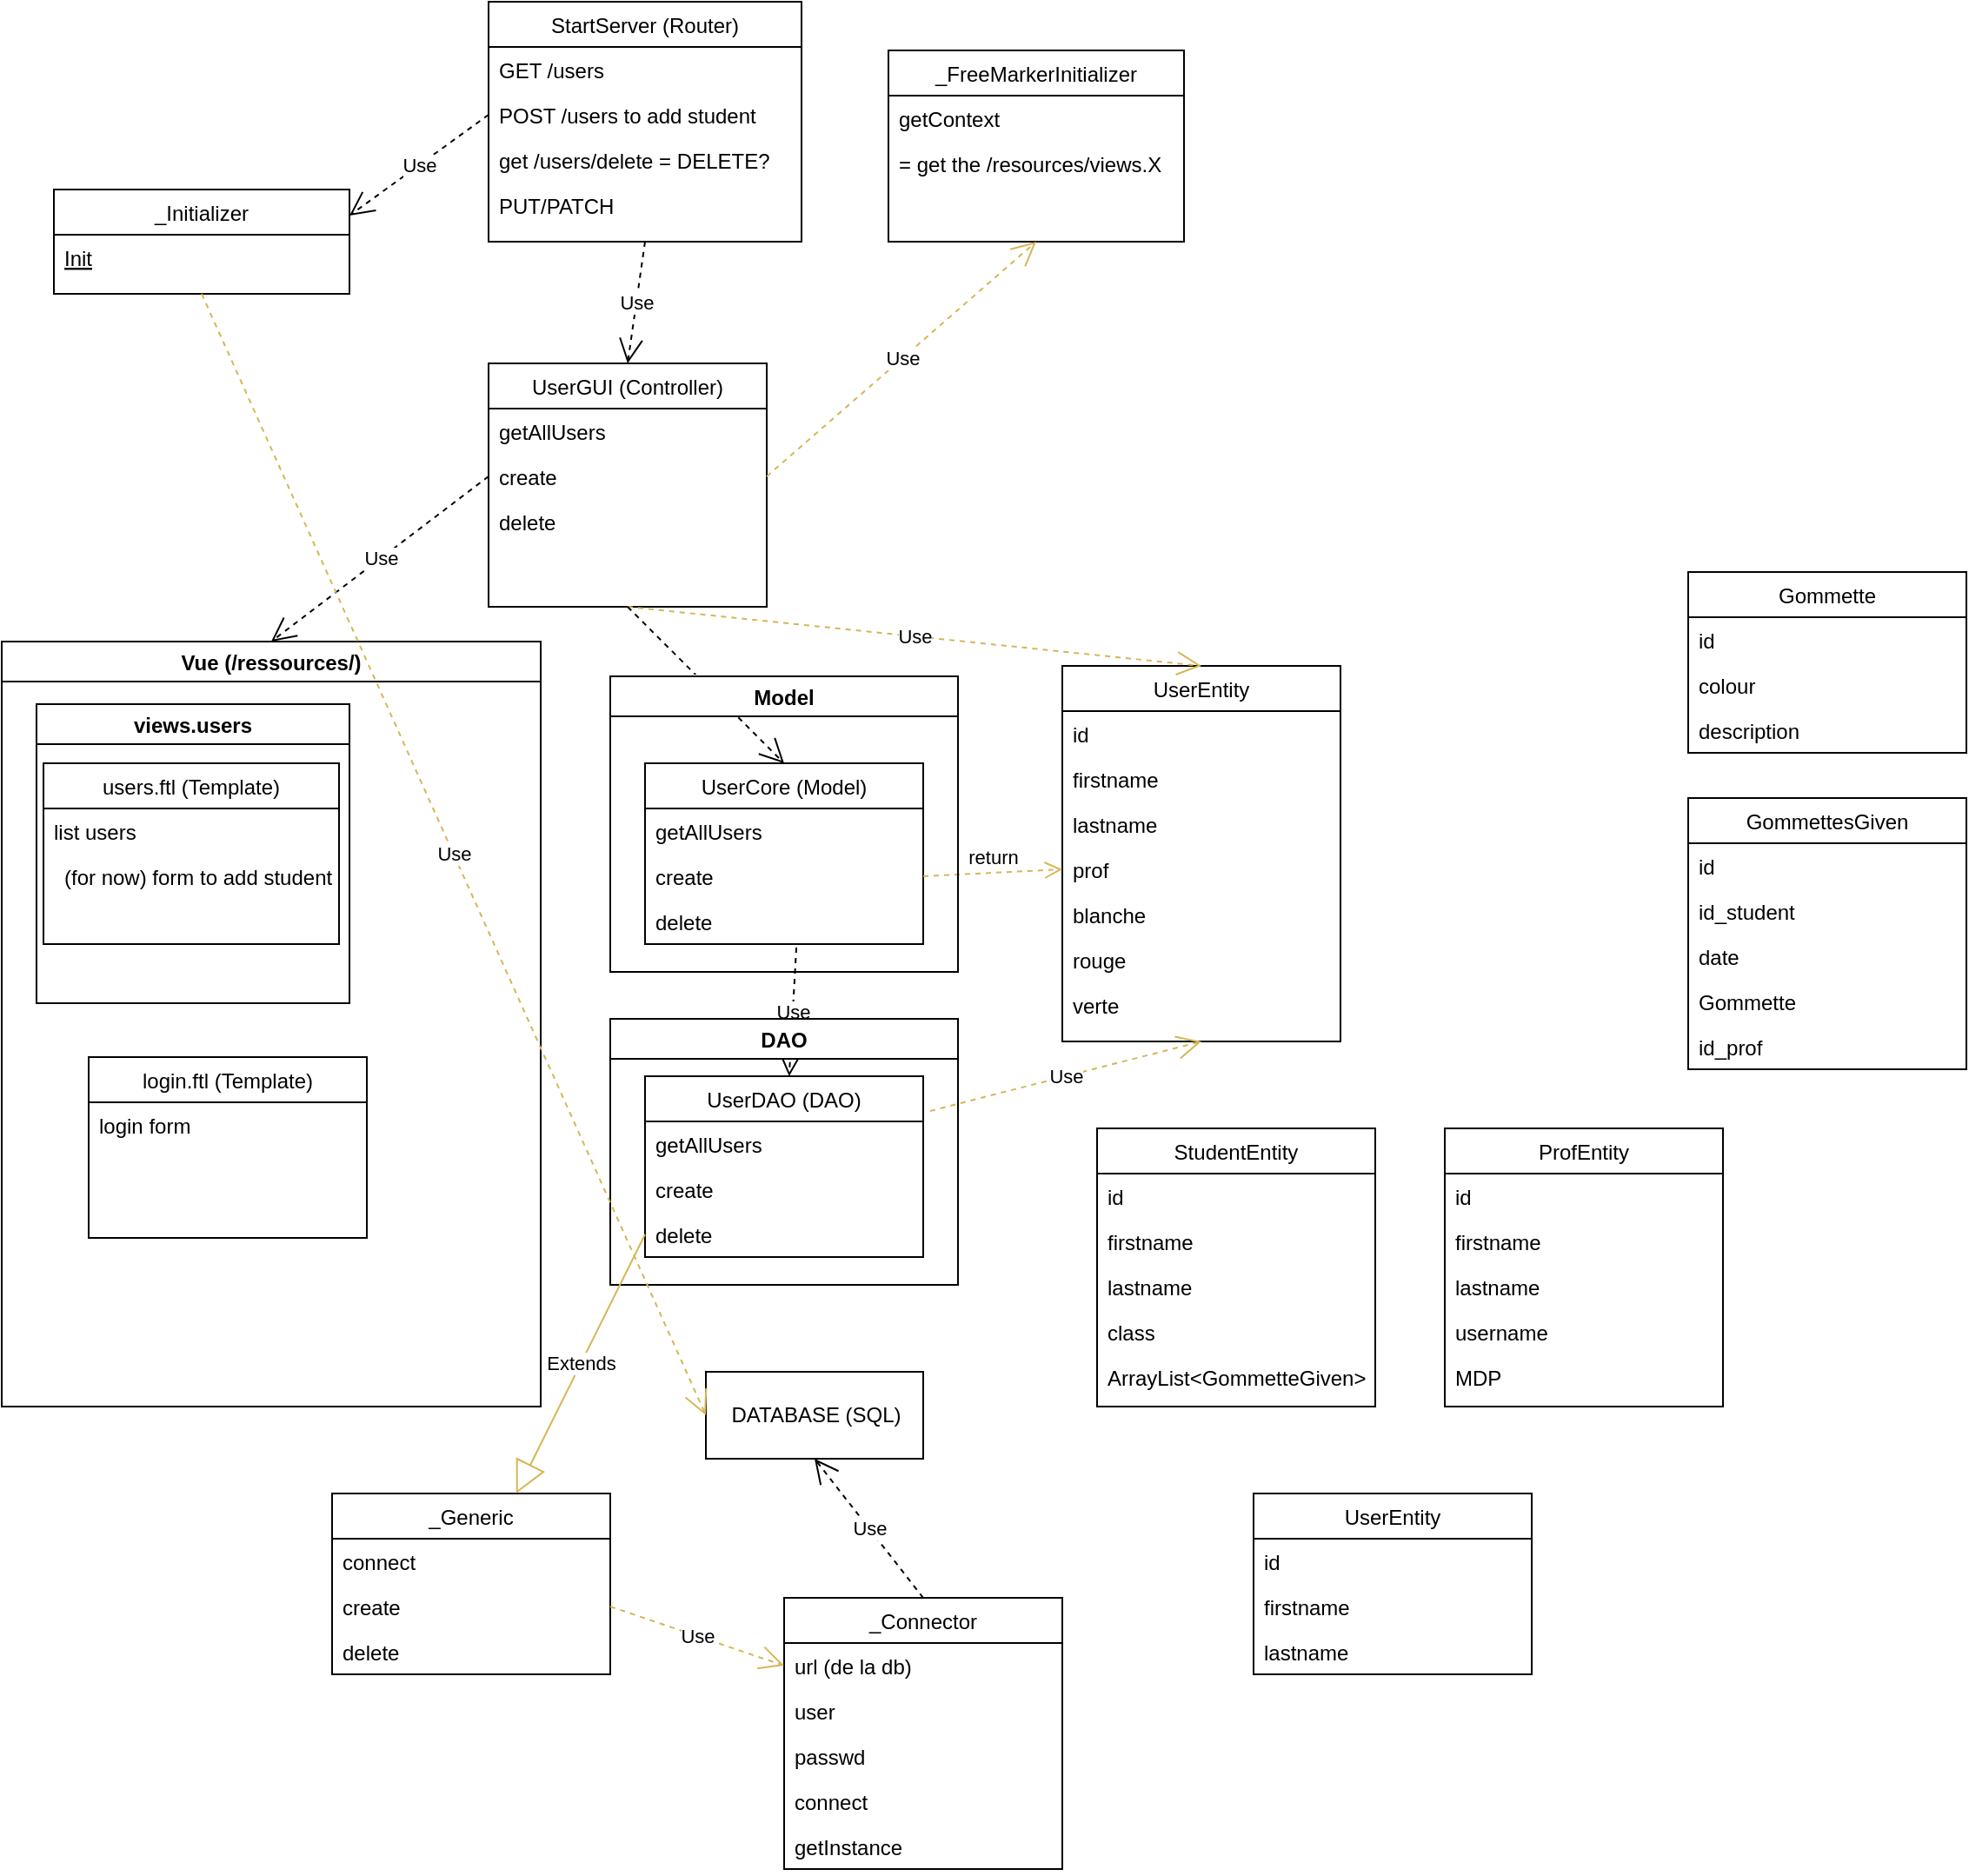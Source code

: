 <mxfile version="17.4.0" type="github">
  <diagram id="C5RBs43oDa-KdzZeNtuy" name="Page-1">
    <mxGraphModel dx="1896" dy="1059" grid="1" gridSize="10" guides="1" tooltips="1" connect="1" arrows="1" fold="1" page="1" pageScale="1" pageWidth="827" pageHeight="1169" math="0" shadow="0">
      <root>
        <mxCell id="WIyWlLk6GJQsqaUBKTNV-0" />
        <mxCell id="WIyWlLk6GJQsqaUBKTNV-1" parent="WIyWlLk6GJQsqaUBKTNV-0" />
        <mxCell id="zkfFHV4jXpPFQw0GAbJ--0" value="StartServer (Router)" style="swimlane;fontStyle=0;align=center;verticalAlign=top;childLayout=stackLayout;horizontal=1;startSize=26;horizontalStack=0;resizeParent=1;resizeLast=0;collapsible=1;marginBottom=0;rounded=0;shadow=0;strokeWidth=1;" parent="WIyWlLk6GJQsqaUBKTNV-1" vertex="1">
          <mxGeometry x="300" y="12" width="180" height="138" as="geometry">
            <mxRectangle x="230" y="140" width="160" height="26" as="alternateBounds" />
          </mxGeometry>
        </mxCell>
        <mxCell id="zkfFHV4jXpPFQw0GAbJ--1" value="GET /users" style="text;align=left;verticalAlign=top;spacingLeft=4;spacingRight=4;overflow=hidden;rotatable=0;points=[[0,0.5],[1,0.5]];portConstraint=eastwest;" parent="zkfFHV4jXpPFQw0GAbJ--0" vertex="1">
          <mxGeometry y="26" width="180" height="26" as="geometry" />
        </mxCell>
        <mxCell id="zkfFHV4jXpPFQw0GAbJ--2" value="POST /users to add student" style="text;align=left;verticalAlign=top;spacingLeft=4;spacingRight=4;overflow=hidden;rotatable=0;points=[[0,0.5],[1,0.5]];portConstraint=eastwest;rounded=0;shadow=0;html=0;" parent="zkfFHV4jXpPFQw0GAbJ--0" vertex="1">
          <mxGeometry y="52" width="180" height="26" as="geometry" />
        </mxCell>
        <mxCell id="zkfFHV4jXpPFQw0GAbJ--3" value="get /users/delete = DELETE?" style="text;align=left;verticalAlign=top;spacingLeft=4;spacingRight=4;overflow=hidden;rotatable=0;points=[[0,0.5],[1,0.5]];portConstraint=eastwest;rounded=0;shadow=0;html=0;" parent="zkfFHV4jXpPFQw0GAbJ--0" vertex="1">
          <mxGeometry y="78" width="180" height="26" as="geometry" />
        </mxCell>
        <mxCell id="E8P5AlJkJCPUfDFTDEfM-82" value="PUT/PATCH" style="text;align=left;verticalAlign=top;spacingLeft=4;spacingRight=4;overflow=hidden;rotatable=0;points=[[0,0.5],[1,0.5]];portConstraint=eastwest;rounded=0;shadow=0;html=0;" vertex="1" parent="zkfFHV4jXpPFQw0GAbJ--0">
          <mxGeometry y="104" width="180" height="26" as="geometry" />
        </mxCell>
        <mxCell id="zkfFHV4jXpPFQw0GAbJ--17" value="UserGUI (Controller)" style="swimlane;fontStyle=0;align=center;verticalAlign=top;childLayout=stackLayout;horizontal=1;startSize=26;horizontalStack=0;resizeParent=1;resizeLast=0;collapsible=1;marginBottom=0;rounded=0;shadow=0;strokeWidth=1;" parent="WIyWlLk6GJQsqaUBKTNV-1" vertex="1">
          <mxGeometry x="300" y="220" width="160" height="140" as="geometry">
            <mxRectangle x="550" y="140" width="160" height="26" as="alternateBounds" />
          </mxGeometry>
        </mxCell>
        <mxCell id="zkfFHV4jXpPFQw0GAbJ--18" value="getAllUsers" style="text;align=left;verticalAlign=top;spacingLeft=4;spacingRight=4;overflow=hidden;rotatable=0;points=[[0,0.5],[1,0.5]];portConstraint=eastwest;" parent="zkfFHV4jXpPFQw0GAbJ--17" vertex="1">
          <mxGeometry y="26" width="160" height="26" as="geometry" />
        </mxCell>
        <mxCell id="zkfFHV4jXpPFQw0GAbJ--19" value="create" style="text;align=left;verticalAlign=top;spacingLeft=4;spacingRight=4;overflow=hidden;rotatable=0;points=[[0,0.5],[1,0.5]];portConstraint=eastwest;rounded=0;shadow=0;html=0;" parent="zkfFHV4jXpPFQw0GAbJ--17" vertex="1">
          <mxGeometry y="52" width="160" height="26" as="geometry" />
        </mxCell>
        <mxCell id="zkfFHV4jXpPFQw0GAbJ--20" value="delete" style="text;align=left;verticalAlign=top;spacingLeft=4;spacingRight=4;overflow=hidden;rotatable=0;points=[[0,0.5],[1,0.5]];portConstraint=eastwest;rounded=0;shadow=0;html=0;" parent="zkfFHV4jXpPFQw0GAbJ--17" vertex="1">
          <mxGeometry y="78" width="160" height="26" as="geometry" />
        </mxCell>
        <mxCell id="E8P5AlJkJCPUfDFTDEfM-1" value="_FreeMarkerInitializer" style="swimlane;fontStyle=0;align=center;verticalAlign=top;childLayout=stackLayout;horizontal=1;startSize=26;horizontalStack=0;resizeParent=1;resizeLast=0;collapsible=1;marginBottom=0;rounded=0;shadow=0;strokeWidth=1;" vertex="1" parent="WIyWlLk6GJQsqaUBKTNV-1">
          <mxGeometry x="530" y="40" width="170" height="110" as="geometry">
            <mxRectangle x="550" y="140" width="160" height="26" as="alternateBounds" />
          </mxGeometry>
        </mxCell>
        <mxCell id="E8P5AlJkJCPUfDFTDEfM-2" value="getContext" style="text;align=left;verticalAlign=top;spacingLeft=4;spacingRight=4;overflow=hidden;rotatable=0;points=[[0,0.5],[1,0.5]];portConstraint=eastwest;" vertex="1" parent="E8P5AlJkJCPUfDFTDEfM-1">
          <mxGeometry y="26" width="170" height="26" as="geometry" />
        </mxCell>
        <mxCell id="E8P5AlJkJCPUfDFTDEfM-49" value="= get the /resources/views.X" style="text;align=left;verticalAlign=top;spacingLeft=4;spacingRight=4;overflow=hidden;rotatable=0;points=[[0,0.5],[1,0.5]];portConstraint=eastwest;" vertex="1" parent="E8P5AlJkJCPUfDFTDEfM-1">
          <mxGeometry y="52" width="170" height="26" as="geometry" />
        </mxCell>
        <mxCell id="E8P5AlJkJCPUfDFTDEfM-6" value="UserEntity" style="swimlane;fontStyle=0;align=center;verticalAlign=top;childLayout=stackLayout;horizontal=1;startSize=26;horizontalStack=0;resizeParent=1;resizeLast=0;collapsible=1;marginBottom=0;rounded=0;shadow=0;strokeWidth=1;" vertex="1" parent="WIyWlLk6GJQsqaUBKTNV-1">
          <mxGeometry x="630" y="394" width="160" height="216" as="geometry">
            <mxRectangle x="550" y="140" width="160" height="26" as="alternateBounds" />
          </mxGeometry>
        </mxCell>
        <mxCell id="E8P5AlJkJCPUfDFTDEfM-8" value="id" style="text;align=left;verticalAlign=top;spacingLeft=4;spacingRight=4;overflow=hidden;rotatable=0;points=[[0,0.5],[1,0.5]];portConstraint=eastwest;" vertex="1" parent="E8P5AlJkJCPUfDFTDEfM-6">
          <mxGeometry y="26" width="160" height="26" as="geometry" />
        </mxCell>
        <mxCell id="E8P5AlJkJCPUfDFTDEfM-9" value="firstname" style="text;align=left;verticalAlign=top;spacingLeft=4;spacingRight=4;overflow=hidden;rotatable=0;points=[[0,0.5],[1,0.5]];portConstraint=eastwest;rounded=0;shadow=0;html=0;" vertex="1" parent="E8P5AlJkJCPUfDFTDEfM-6">
          <mxGeometry y="52" width="160" height="26" as="geometry" />
        </mxCell>
        <mxCell id="E8P5AlJkJCPUfDFTDEfM-10" value="lastname" style="text;align=left;verticalAlign=top;spacingLeft=4;spacingRight=4;overflow=hidden;rotatable=0;points=[[0,0.5],[1,0.5]];portConstraint=eastwest;rounded=0;shadow=0;html=0;" vertex="1" parent="E8P5AlJkJCPUfDFTDEfM-6">
          <mxGeometry y="78" width="160" height="26" as="geometry" />
        </mxCell>
        <mxCell id="E8P5AlJkJCPUfDFTDEfM-11" value="prof" style="text;align=left;verticalAlign=top;spacingLeft=4;spacingRight=4;overflow=hidden;rotatable=0;points=[[0,0.5],[1,0.5]];portConstraint=eastwest;rounded=0;shadow=0;html=0;" vertex="1" parent="E8P5AlJkJCPUfDFTDEfM-6">
          <mxGeometry y="104" width="160" height="26" as="geometry" />
        </mxCell>
        <mxCell id="E8P5AlJkJCPUfDFTDEfM-12" value="blanche" style="text;align=left;verticalAlign=top;spacingLeft=4;spacingRight=4;overflow=hidden;rotatable=0;points=[[0,0.5],[1,0.5]];portConstraint=eastwest;rounded=0;shadow=0;html=0;" vertex="1" parent="E8P5AlJkJCPUfDFTDEfM-6">
          <mxGeometry y="130" width="160" height="26" as="geometry" />
        </mxCell>
        <mxCell id="E8P5AlJkJCPUfDFTDEfM-13" value="rouge" style="text;align=left;verticalAlign=top;spacingLeft=4;spacingRight=4;overflow=hidden;rotatable=0;points=[[0,0.5],[1,0.5]];portConstraint=eastwest;rounded=0;shadow=0;html=0;" vertex="1" parent="E8P5AlJkJCPUfDFTDEfM-6">
          <mxGeometry y="156" width="160" height="26" as="geometry" />
        </mxCell>
        <mxCell id="E8P5AlJkJCPUfDFTDEfM-14" value="verte" style="text;align=left;verticalAlign=top;spacingLeft=4;spacingRight=4;overflow=hidden;rotatable=0;points=[[0,0.5],[1,0.5]];portConstraint=eastwest;rounded=0;shadow=0;html=0;" vertex="1" parent="E8P5AlJkJCPUfDFTDEfM-6">
          <mxGeometry y="182" width="160" height="26" as="geometry" />
        </mxCell>
        <mxCell id="E8P5AlJkJCPUfDFTDEfM-15" value="Use" style="endArrow=open;endSize=12;dashed=1;html=1;rounded=0;exitX=0.5;exitY=1;exitDx=0;exitDy=0;entryX=0.5;entryY=0;entryDx=0;entryDy=0;fillColor=#fff2cc;strokeColor=#d6b656;" edge="1" parent="WIyWlLk6GJQsqaUBKTNV-1" source="zkfFHV4jXpPFQw0GAbJ--17" target="E8P5AlJkJCPUfDFTDEfM-6">
          <mxGeometry width="160" relative="1" as="geometry">
            <mxPoint x="320" y="630" as="sourcePoint" />
            <mxPoint x="480" y="630" as="targetPoint" />
          </mxGeometry>
        </mxCell>
        <mxCell id="E8P5AlJkJCPUfDFTDEfM-16" value="UserCore (Model)" style="swimlane;fontStyle=0;align=center;verticalAlign=top;childLayout=stackLayout;horizontal=1;startSize=26;horizontalStack=0;resizeParent=1;resizeLast=0;collapsible=1;marginBottom=0;rounded=0;shadow=0;strokeWidth=1;" vertex="1" parent="WIyWlLk6GJQsqaUBKTNV-1">
          <mxGeometry x="390" y="450" width="160" height="104" as="geometry">
            <mxRectangle x="550" y="140" width="160" height="26" as="alternateBounds" />
          </mxGeometry>
        </mxCell>
        <mxCell id="E8P5AlJkJCPUfDFTDEfM-17" value="getAllUsers" style="text;align=left;verticalAlign=top;spacingLeft=4;spacingRight=4;overflow=hidden;rotatable=0;points=[[0,0.5],[1,0.5]];portConstraint=eastwest;" vertex="1" parent="E8P5AlJkJCPUfDFTDEfM-16">
          <mxGeometry y="26" width="160" height="26" as="geometry" />
        </mxCell>
        <mxCell id="E8P5AlJkJCPUfDFTDEfM-23" value="create" style="text;align=left;verticalAlign=top;spacingLeft=4;spacingRight=4;overflow=hidden;rotatable=0;points=[[0,0.5],[1,0.5]];portConstraint=eastwest;rounded=0;shadow=0;html=0;" vertex="1" parent="E8P5AlJkJCPUfDFTDEfM-16">
          <mxGeometry y="52" width="160" height="26" as="geometry" />
        </mxCell>
        <mxCell id="E8P5AlJkJCPUfDFTDEfM-24" value="delete" style="text;align=left;verticalAlign=top;spacingLeft=4;spacingRight=4;overflow=hidden;rotatable=0;points=[[0,0.5],[1,0.5]];portConstraint=eastwest;rounded=0;shadow=0;html=0;" vertex="1" parent="E8P5AlJkJCPUfDFTDEfM-16">
          <mxGeometry y="78" width="160" height="26" as="geometry" />
        </mxCell>
        <mxCell id="E8P5AlJkJCPUfDFTDEfM-25" value="Use" style="endArrow=open;endSize=12;dashed=1;html=1;rounded=0;exitX=0.5;exitY=1;exitDx=0;exitDy=0;entryX=0.5;entryY=0;entryDx=0;entryDy=0;" edge="1" parent="WIyWlLk6GJQsqaUBKTNV-1" source="zkfFHV4jXpPFQw0GAbJ--17" target="E8P5AlJkJCPUfDFTDEfM-16">
          <mxGeometry width="160" relative="1" as="geometry">
            <mxPoint x="330" y="410" as="sourcePoint" />
            <mxPoint x="490" y="410" as="targetPoint" />
          </mxGeometry>
        </mxCell>
        <mxCell id="E8P5AlJkJCPUfDFTDEfM-26" value="UserDAO (DAO)" style="swimlane;fontStyle=0;align=center;verticalAlign=top;childLayout=stackLayout;horizontal=1;startSize=26;horizontalStack=0;resizeParent=1;resizeLast=0;collapsible=1;marginBottom=0;rounded=0;shadow=0;strokeWidth=1;" vertex="1" parent="WIyWlLk6GJQsqaUBKTNV-1">
          <mxGeometry x="390" y="630" width="160" height="104" as="geometry">
            <mxRectangle x="550" y="140" width="160" height="26" as="alternateBounds" />
          </mxGeometry>
        </mxCell>
        <mxCell id="E8P5AlJkJCPUfDFTDEfM-27" value="getAllUsers" style="text;align=left;verticalAlign=top;spacingLeft=4;spacingRight=4;overflow=hidden;rotatable=0;points=[[0,0.5],[1,0.5]];portConstraint=eastwest;" vertex="1" parent="E8P5AlJkJCPUfDFTDEfM-26">
          <mxGeometry y="26" width="160" height="26" as="geometry" />
        </mxCell>
        <mxCell id="E8P5AlJkJCPUfDFTDEfM-28" value="create" style="text;align=left;verticalAlign=top;spacingLeft=4;spacingRight=4;overflow=hidden;rotatable=0;points=[[0,0.5],[1,0.5]];portConstraint=eastwest;rounded=0;shadow=0;html=0;" vertex="1" parent="E8P5AlJkJCPUfDFTDEfM-26">
          <mxGeometry y="52" width="160" height="26" as="geometry" />
        </mxCell>
        <mxCell id="E8P5AlJkJCPUfDFTDEfM-29" value="delete" style="text;align=left;verticalAlign=top;spacingLeft=4;spacingRight=4;overflow=hidden;rotatable=0;points=[[0,0.5],[1,0.5]];portConstraint=eastwest;rounded=0;shadow=0;html=0;" vertex="1" parent="E8P5AlJkJCPUfDFTDEfM-26">
          <mxGeometry y="78" width="160" height="26" as="geometry" />
        </mxCell>
        <mxCell id="E8P5AlJkJCPUfDFTDEfM-30" value="Use" style="endArrow=open;endSize=12;dashed=1;html=1;rounded=0;exitX=0.544;exitY=1.077;exitDx=0;exitDy=0;exitPerimeter=0;" edge="1" parent="WIyWlLk6GJQsqaUBKTNV-1" source="E8P5AlJkJCPUfDFTDEfM-24" target="E8P5AlJkJCPUfDFTDEfM-26">
          <mxGeometry width="160" relative="1" as="geometry">
            <mxPoint x="330" y="410" as="sourcePoint" />
            <mxPoint x="490" y="410" as="targetPoint" />
          </mxGeometry>
        </mxCell>
        <mxCell id="E8P5AlJkJCPUfDFTDEfM-31" value="DATABASE (SQL)" style="html=1;" vertex="1" parent="WIyWlLk6GJQsqaUBKTNV-1">
          <mxGeometry x="425" y="800" width="125" height="50" as="geometry" />
        </mxCell>
        <mxCell id="E8P5AlJkJCPUfDFTDEfM-33" value="Use" style="endArrow=open;endSize=12;dashed=1;html=1;rounded=0;entryX=0.5;entryY=1;entryDx=0;entryDy=0;exitX=1.025;exitY=0.192;exitDx=0;exitDy=0;exitPerimeter=0;fillColor=#fff2cc;strokeColor=#d6b656;" edge="1" parent="WIyWlLk6GJQsqaUBKTNV-1" source="E8P5AlJkJCPUfDFTDEfM-26" target="E8P5AlJkJCPUfDFTDEfM-6">
          <mxGeometry width="160" relative="1" as="geometry">
            <mxPoint x="560" y="660" as="sourcePoint" />
            <mxPoint x="720" y="660" as="targetPoint" />
          </mxGeometry>
        </mxCell>
        <mxCell id="E8P5AlJkJCPUfDFTDEfM-34" value="return" style="html=1;verticalAlign=bottom;endArrow=open;dashed=1;endSize=8;rounded=0;exitX=1;exitY=0.5;exitDx=0;exitDy=0;entryX=0;entryY=0.5;entryDx=0;entryDy=0;fillColor=#fff2cc;strokeColor=#d6b656;" edge="1" parent="WIyWlLk6GJQsqaUBKTNV-1" source="E8P5AlJkJCPUfDFTDEfM-23" target="E8P5AlJkJCPUfDFTDEfM-11">
          <mxGeometry relative="1" as="geometry">
            <mxPoint x="280" y="490" as="sourcePoint" />
            <mxPoint x="200" y="490" as="targetPoint" />
          </mxGeometry>
        </mxCell>
        <mxCell id="E8P5AlJkJCPUfDFTDEfM-39" value="Vue (/ressources/)" style="swimlane;" vertex="1" parent="WIyWlLk6GJQsqaUBKTNV-1">
          <mxGeometry x="20" y="380" width="310" height="440" as="geometry" />
        </mxCell>
        <mxCell id="E8P5AlJkJCPUfDFTDEfM-35" value="users.ftl (Template)" style="swimlane;fontStyle=0;align=center;verticalAlign=top;childLayout=stackLayout;horizontal=1;startSize=26;horizontalStack=0;resizeParent=1;resizeLast=0;collapsible=1;marginBottom=0;rounded=0;shadow=0;strokeWidth=1;" vertex="1" parent="E8P5AlJkJCPUfDFTDEfM-39">
          <mxGeometry x="24" y="70" width="170" height="104" as="geometry">
            <mxRectangle x="550" y="140" width="160" height="26" as="alternateBounds" />
          </mxGeometry>
        </mxCell>
        <mxCell id="E8P5AlJkJCPUfDFTDEfM-36" value="list users" style="text;align=left;verticalAlign=top;spacingLeft=4;spacingRight=4;overflow=hidden;rotatable=0;points=[[0,0.5],[1,0.5]];portConstraint=eastwest;" vertex="1" parent="E8P5AlJkJCPUfDFTDEfM-35">
          <mxGeometry y="26" width="170" height="26" as="geometry" />
        </mxCell>
        <mxCell id="E8P5AlJkJCPUfDFTDEfM-40" value="login.ftl (Template)" style="swimlane;fontStyle=0;align=center;verticalAlign=top;childLayout=stackLayout;horizontal=1;startSize=26;horizontalStack=0;resizeParent=1;resizeLast=0;collapsible=1;marginBottom=0;rounded=0;shadow=0;strokeWidth=1;" vertex="1" parent="E8P5AlJkJCPUfDFTDEfM-39">
          <mxGeometry x="50" y="239" width="160" height="104" as="geometry">
            <mxRectangle x="550" y="140" width="160" height="26" as="alternateBounds" />
          </mxGeometry>
        </mxCell>
        <mxCell id="E8P5AlJkJCPUfDFTDEfM-41" value="login form" style="text;align=left;verticalAlign=top;spacingLeft=4;spacingRight=4;overflow=hidden;rotatable=0;points=[[0,0.5],[1,0.5]];portConstraint=eastwest;" vertex="1" parent="E8P5AlJkJCPUfDFTDEfM-40">
          <mxGeometry y="26" width="160" height="26" as="geometry" />
        </mxCell>
        <mxCell id="E8P5AlJkJCPUfDFTDEfM-50" value="views.users" style="swimlane;" vertex="1" parent="E8P5AlJkJCPUfDFTDEfM-39">
          <mxGeometry x="20" y="36" width="180" height="172" as="geometry" />
        </mxCell>
        <mxCell id="E8P5AlJkJCPUfDFTDEfM-51" value="(for now) form to add student" style="text;align=left;verticalAlign=top;spacingLeft=4;spacingRight=4;overflow=hidden;rotatable=0;points=[[0,0.5],[1,0.5]];portConstraint=eastwest;rounded=0;shadow=0;html=0;" vertex="1" parent="E8P5AlJkJCPUfDFTDEfM-50">
          <mxGeometry x="10" y="86" width="170" height="26" as="geometry" />
        </mxCell>
        <mxCell id="E8P5AlJkJCPUfDFTDEfM-45" value="Use" style="endArrow=open;endSize=12;dashed=1;html=1;rounded=0;entryX=0.5;entryY=0;entryDx=0;entryDy=0;exitX=0;exitY=0.5;exitDx=0;exitDy=0;" edge="1" parent="WIyWlLk6GJQsqaUBKTNV-1" source="zkfFHV4jXpPFQw0GAbJ--19" target="E8P5AlJkJCPUfDFTDEfM-39">
          <mxGeometry width="160" relative="1" as="geometry">
            <mxPoint x="130" y="320" as="sourcePoint" />
            <mxPoint x="290" y="320" as="targetPoint" />
          </mxGeometry>
        </mxCell>
        <mxCell id="E8P5AlJkJCPUfDFTDEfM-46" value="Use" style="endArrow=open;endSize=12;dashed=1;html=1;rounded=0;exitX=1;exitY=0.5;exitDx=0;exitDy=0;entryX=0.5;entryY=1;entryDx=0;entryDy=0;fillColor=#fff2cc;strokeColor=#d6b656;" edge="1" parent="WIyWlLk6GJQsqaUBKTNV-1" source="zkfFHV4jXpPFQw0GAbJ--19" target="E8P5AlJkJCPUfDFTDEfM-1">
          <mxGeometry width="160" relative="1" as="geometry">
            <mxPoint x="630" y="230" as="sourcePoint" />
            <mxPoint x="790" y="230" as="targetPoint" />
          </mxGeometry>
        </mxCell>
        <mxCell id="E8P5AlJkJCPUfDFTDEfM-47" value="Model" style="swimlane;" vertex="1" parent="WIyWlLk6GJQsqaUBKTNV-1">
          <mxGeometry x="370" y="400" width="200" height="170" as="geometry" />
        </mxCell>
        <mxCell id="E8P5AlJkJCPUfDFTDEfM-48" value="DAO" style="swimlane;" vertex="1" parent="WIyWlLk6GJQsqaUBKTNV-1">
          <mxGeometry x="370" y="597" width="200" height="153" as="geometry" />
        </mxCell>
        <mxCell id="E8P5AlJkJCPUfDFTDEfM-52" value="Use" style="endArrow=open;endSize=12;dashed=1;html=1;rounded=0;exitX=0.5;exitY=1;exitDx=0;exitDy=0;entryX=0.5;entryY=0;entryDx=0;entryDy=0;" edge="1" parent="WIyWlLk6GJQsqaUBKTNV-1" source="zkfFHV4jXpPFQw0GAbJ--0" target="zkfFHV4jXpPFQw0GAbJ--17">
          <mxGeometry width="160" relative="1" as="geometry">
            <mxPoint x="180" y="190" as="sourcePoint" />
            <mxPoint x="340" y="190" as="targetPoint" />
          </mxGeometry>
        </mxCell>
        <mxCell id="E8P5AlJkJCPUfDFTDEfM-53" value="StudentEntity" style="swimlane;fontStyle=0;align=center;verticalAlign=top;childLayout=stackLayout;horizontal=1;startSize=26;horizontalStack=0;resizeParent=1;resizeLast=0;collapsible=1;marginBottom=0;rounded=0;shadow=0;strokeWidth=1;" vertex="1" parent="WIyWlLk6GJQsqaUBKTNV-1">
          <mxGeometry x="650" y="660" width="160" height="160" as="geometry">
            <mxRectangle x="550" y="140" width="160" height="26" as="alternateBounds" />
          </mxGeometry>
        </mxCell>
        <mxCell id="E8P5AlJkJCPUfDFTDEfM-54" value="id" style="text;align=left;verticalAlign=top;spacingLeft=4;spacingRight=4;overflow=hidden;rotatable=0;points=[[0,0.5],[1,0.5]];portConstraint=eastwest;" vertex="1" parent="E8P5AlJkJCPUfDFTDEfM-53">
          <mxGeometry y="26" width="160" height="26" as="geometry" />
        </mxCell>
        <mxCell id="E8P5AlJkJCPUfDFTDEfM-55" value="firstname" style="text;align=left;verticalAlign=top;spacingLeft=4;spacingRight=4;overflow=hidden;rotatable=0;points=[[0,0.5],[1,0.5]];portConstraint=eastwest;rounded=0;shadow=0;html=0;" vertex="1" parent="E8P5AlJkJCPUfDFTDEfM-53">
          <mxGeometry y="52" width="160" height="26" as="geometry" />
        </mxCell>
        <mxCell id="E8P5AlJkJCPUfDFTDEfM-56" value="lastname" style="text;align=left;verticalAlign=top;spacingLeft=4;spacingRight=4;overflow=hidden;rotatable=0;points=[[0,0.5],[1,0.5]];portConstraint=eastwest;rounded=0;shadow=0;html=0;" vertex="1" parent="E8P5AlJkJCPUfDFTDEfM-53">
          <mxGeometry y="78" width="160" height="26" as="geometry" />
        </mxCell>
        <mxCell id="E8P5AlJkJCPUfDFTDEfM-57" value="class" style="text;align=left;verticalAlign=top;spacingLeft=4;spacingRight=4;overflow=hidden;rotatable=0;points=[[0,0.5],[1,0.5]];portConstraint=eastwest;rounded=0;shadow=0;html=0;" vertex="1" parent="E8P5AlJkJCPUfDFTDEfM-53">
          <mxGeometry y="104" width="160" height="26" as="geometry" />
        </mxCell>
        <mxCell id="E8P5AlJkJCPUfDFTDEfM-58" value="ArrayList&lt;GommetteGiven&gt;" style="text;align=left;verticalAlign=top;spacingLeft=4;spacingRight=4;overflow=hidden;rotatable=0;points=[[0,0.5],[1,0.5]];portConstraint=eastwest;rounded=0;shadow=0;html=0;" vertex="1" parent="E8P5AlJkJCPUfDFTDEfM-53">
          <mxGeometry y="130" width="160" height="26" as="geometry" />
        </mxCell>
        <mxCell id="E8P5AlJkJCPUfDFTDEfM-62" value="_Initializer" style="swimlane;fontStyle=0;align=center;verticalAlign=top;childLayout=stackLayout;horizontal=1;startSize=26;horizontalStack=0;resizeParent=1;resizeLast=0;collapsible=1;marginBottom=0;rounded=0;shadow=0;strokeWidth=1;" vertex="1" parent="WIyWlLk6GJQsqaUBKTNV-1">
          <mxGeometry x="50" y="120" width="170" height="60" as="geometry">
            <mxRectangle x="550" y="140" width="160" height="26" as="alternateBounds" />
          </mxGeometry>
        </mxCell>
        <mxCell id="E8P5AlJkJCPUfDFTDEfM-63" value="Init" style="text;align=left;verticalAlign=top;spacingLeft=4;spacingRight=4;overflow=hidden;rotatable=0;points=[[0,0.5],[1,0.5]];portConstraint=eastwest;fontStyle=4" vertex="1" parent="E8P5AlJkJCPUfDFTDEfM-62">
          <mxGeometry y="26" width="170" height="26" as="geometry" />
        </mxCell>
        <mxCell id="E8P5AlJkJCPUfDFTDEfM-66" value="Use" style="endArrow=open;endSize=12;dashed=1;html=1;rounded=0;exitX=0.5;exitY=1;exitDx=0;exitDy=0;entryX=0;entryY=0.5;entryDx=0;entryDy=0;fillColor=#fff2cc;strokeColor=#d6b656;" edge="1" parent="WIyWlLk6GJQsqaUBKTNV-1" source="E8P5AlJkJCPUfDFTDEfM-62" target="E8P5AlJkJCPUfDFTDEfM-31">
          <mxGeometry width="160" relative="1" as="geometry">
            <mxPoint x="330" y="590" as="sourcePoint" />
            <mxPoint x="490" y="590" as="targetPoint" />
          </mxGeometry>
        </mxCell>
        <mxCell id="E8P5AlJkJCPUfDFTDEfM-65" value="Use" style="endArrow=open;endSize=12;dashed=1;html=1;rounded=0;exitX=0;exitY=0.5;exitDx=0;exitDy=0;entryX=1;entryY=0.25;entryDx=0;entryDy=0;" edge="1" parent="WIyWlLk6GJQsqaUBKTNV-1" source="zkfFHV4jXpPFQw0GAbJ--2" target="E8P5AlJkJCPUfDFTDEfM-62">
          <mxGeometry width="160" relative="1" as="geometry">
            <mxPoint x="330" y="290" as="sourcePoint" />
            <mxPoint x="490" y="290" as="targetPoint" />
          </mxGeometry>
        </mxCell>
        <mxCell id="E8P5AlJkJCPUfDFTDEfM-67" value="_Generic" style="swimlane;fontStyle=0;align=center;verticalAlign=top;childLayout=stackLayout;horizontal=1;startSize=26;horizontalStack=0;resizeParent=1;resizeLast=0;collapsible=1;marginBottom=0;rounded=0;shadow=0;strokeWidth=1;" vertex="1" parent="WIyWlLk6GJQsqaUBKTNV-1">
          <mxGeometry x="210" y="870" width="160" height="104" as="geometry">
            <mxRectangle x="550" y="140" width="160" height="26" as="alternateBounds" />
          </mxGeometry>
        </mxCell>
        <mxCell id="E8P5AlJkJCPUfDFTDEfM-68" value="connect" style="text;align=left;verticalAlign=top;spacingLeft=4;spacingRight=4;overflow=hidden;rotatable=0;points=[[0,0.5],[1,0.5]];portConstraint=eastwest;" vertex="1" parent="E8P5AlJkJCPUfDFTDEfM-67">
          <mxGeometry y="26" width="160" height="26" as="geometry" />
        </mxCell>
        <mxCell id="E8P5AlJkJCPUfDFTDEfM-69" value="create" style="text;align=left;verticalAlign=top;spacingLeft=4;spacingRight=4;overflow=hidden;rotatable=0;points=[[0,0.5],[1,0.5]];portConstraint=eastwest;rounded=0;shadow=0;html=0;" vertex="1" parent="E8P5AlJkJCPUfDFTDEfM-67">
          <mxGeometry y="52" width="160" height="26" as="geometry" />
        </mxCell>
        <mxCell id="E8P5AlJkJCPUfDFTDEfM-70" value="delete" style="text;align=left;verticalAlign=top;spacingLeft=4;spacingRight=4;overflow=hidden;rotatable=0;points=[[0,0.5],[1,0.5]];portConstraint=eastwest;rounded=0;shadow=0;html=0;" vertex="1" parent="E8P5AlJkJCPUfDFTDEfM-67">
          <mxGeometry y="78" width="160" height="26" as="geometry" />
        </mxCell>
        <mxCell id="E8P5AlJkJCPUfDFTDEfM-71" value="Extends" style="endArrow=block;endSize=16;endFill=0;html=1;rounded=0;exitX=0;exitY=0.5;exitDx=0;exitDy=0;fillColor=#fff2cc;strokeColor=#d6b656;" edge="1" parent="WIyWlLk6GJQsqaUBKTNV-1" source="E8P5AlJkJCPUfDFTDEfM-29" target="E8P5AlJkJCPUfDFTDEfM-67">
          <mxGeometry width="160" relative="1" as="geometry">
            <mxPoint x="330" y="650" as="sourcePoint" />
            <mxPoint x="490" y="650" as="targetPoint" />
          </mxGeometry>
        </mxCell>
        <mxCell id="E8P5AlJkJCPUfDFTDEfM-72" value="_Connector" style="swimlane;fontStyle=0;align=center;verticalAlign=top;childLayout=stackLayout;horizontal=1;startSize=26;horizontalStack=0;resizeParent=1;resizeLast=0;collapsible=1;marginBottom=0;rounded=0;shadow=0;strokeWidth=1;" vertex="1" parent="WIyWlLk6GJQsqaUBKTNV-1">
          <mxGeometry x="470" y="930" width="160" height="156" as="geometry">
            <mxRectangle x="550" y="140" width="160" height="26" as="alternateBounds" />
          </mxGeometry>
        </mxCell>
        <mxCell id="E8P5AlJkJCPUfDFTDEfM-73" value="url (de la db)" style="text;align=left;verticalAlign=top;spacingLeft=4;spacingRight=4;overflow=hidden;rotatable=0;points=[[0,0.5],[1,0.5]];portConstraint=eastwest;" vertex="1" parent="E8P5AlJkJCPUfDFTDEfM-72">
          <mxGeometry y="26" width="160" height="26" as="geometry" />
        </mxCell>
        <mxCell id="E8P5AlJkJCPUfDFTDEfM-74" value="user" style="text;align=left;verticalAlign=top;spacingLeft=4;spacingRight=4;overflow=hidden;rotatable=0;points=[[0,0.5],[1,0.5]];portConstraint=eastwest;rounded=0;shadow=0;html=0;" vertex="1" parent="E8P5AlJkJCPUfDFTDEfM-72">
          <mxGeometry y="52" width="160" height="26" as="geometry" />
        </mxCell>
        <mxCell id="E8P5AlJkJCPUfDFTDEfM-75" value="passwd" style="text;align=left;verticalAlign=top;spacingLeft=4;spacingRight=4;overflow=hidden;rotatable=0;points=[[0,0.5],[1,0.5]];portConstraint=eastwest;rounded=0;shadow=0;html=0;" vertex="1" parent="E8P5AlJkJCPUfDFTDEfM-72">
          <mxGeometry y="78" width="160" height="26" as="geometry" />
        </mxCell>
        <mxCell id="E8P5AlJkJCPUfDFTDEfM-76" value="connect" style="text;align=left;verticalAlign=top;spacingLeft=4;spacingRight=4;overflow=hidden;rotatable=0;points=[[0,0.5],[1,0.5]];portConstraint=eastwest;rounded=0;shadow=0;html=0;" vertex="1" parent="E8P5AlJkJCPUfDFTDEfM-72">
          <mxGeometry y="104" width="160" height="26" as="geometry" />
        </mxCell>
        <mxCell id="E8P5AlJkJCPUfDFTDEfM-77" value="getInstance" style="text;align=left;verticalAlign=top;spacingLeft=4;spacingRight=4;overflow=hidden;rotatable=0;points=[[0,0.5],[1,0.5]];portConstraint=eastwest;rounded=0;shadow=0;html=0;" vertex="1" parent="E8P5AlJkJCPUfDFTDEfM-72">
          <mxGeometry y="130" width="160" height="26" as="geometry" />
        </mxCell>
        <mxCell id="E8P5AlJkJCPUfDFTDEfM-78" value="Use" style="endArrow=open;endSize=12;dashed=1;html=1;rounded=0;exitX=1;exitY=0.5;exitDx=0;exitDy=0;entryX=0;entryY=0.5;entryDx=0;entryDy=0;fillColor=#fff2cc;strokeColor=#d6b656;" edge="1" parent="WIyWlLk6GJQsqaUBKTNV-1" source="E8P5AlJkJCPUfDFTDEfM-69" target="E8P5AlJkJCPUfDFTDEfM-73">
          <mxGeometry width="160" relative="1" as="geometry">
            <mxPoint x="180" y="1100" as="sourcePoint" />
            <mxPoint x="340" y="1100" as="targetPoint" />
          </mxGeometry>
        </mxCell>
        <mxCell id="E8P5AlJkJCPUfDFTDEfM-79" value="Use" style="endArrow=open;endSize=12;dashed=1;html=1;rounded=0;exitX=0.5;exitY=0;exitDx=0;exitDy=0;entryX=0.5;entryY=1;entryDx=0;entryDy=0;" edge="1" parent="WIyWlLk6GJQsqaUBKTNV-1" source="E8P5AlJkJCPUfDFTDEfM-72" target="E8P5AlJkJCPUfDFTDEfM-31">
          <mxGeometry width="160" relative="1" as="geometry">
            <mxPoint x="180" y="1100" as="sourcePoint" />
            <mxPoint x="340" y="1100" as="targetPoint" />
          </mxGeometry>
        </mxCell>
        <mxCell id="E8P5AlJkJCPUfDFTDEfM-83" value="ProfEntity" style="swimlane;fontStyle=0;align=center;verticalAlign=top;childLayout=stackLayout;horizontal=1;startSize=26;horizontalStack=0;resizeParent=1;resizeLast=0;collapsible=1;marginBottom=0;rounded=0;shadow=0;strokeWidth=1;" vertex="1" parent="WIyWlLk6GJQsqaUBKTNV-1">
          <mxGeometry x="850" y="660" width="160" height="160" as="geometry">
            <mxRectangle x="550" y="140" width="160" height="26" as="alternateBounds" />
          </mxGeometry>
        </mxCell>
        <mxCell id="E8P5AlJkJCPUfDFTDEfM-84" value="id" style="text;align=left;verticalAlign=top;spacingLeft=4;spacingRight=4;overflow=hidden;rotatable=0;points=[[0,0.5],[1,0.5]];portConstraint=eastwest;" vertex="1" parent="E8P5AlJkJCPUfDFTDEfM-83">
          <mxGeometry y="26" width="160" height="26" as="geometry" />
        </mxCell>
        <mxCell id="E8P5AlJkJCPUfDFTDEfM-85" value="firstname" style="text;align=left;verticalAlign=top;spacingLeft=4;spacingRight=4;overflow=hidden;rotatable=0;points=[[0,0.5],[1,0.5]];portConstraint=eastwest;rounded=0;shadow=0;html=0;" vertex="1" parent="E8P5AlJkJCPUfDFTDEfM-83">
          <mxGeometry y="52" width="160" height="26" as="geometry" />
        </mxCell>
        <mxCell id="E8P5AlJkJCPUfDFTDEfM-86" value="lastname" style="text;align=left;verticalAlign=top;spacingLeft=4;spacingRight=4;overflow=hidden;rotatable=0;points=[[0,0.5],[1,0.5]];portConstraint=eastwest;rounded=0;shadow=0;html=0;" vertex="1" parent="E8P5AlJkJCPUfDFTDEfM-83">
          <mxGeometry y="78" width="160" height="26" as="geometry" />
        </mxCell>
        <mxCell id="E8P5AlJkJCPUfDFTDEfM-87" value="username" style="text;align=left;verticalAlign=top;spacingLeft=4;spacingRight=4;overflow=hidden;rotatable=0;points=[[0,0.5],[1,0.5]];portConstraint=eastwest;rounded=0;shadow=0;html=0;" vertex="1" parent="E8P5AlJkJCPUfDFTDEfM-83">
          <mxGeometry y="104" width="160" height="26" as="geometry" />
        </mxCell>
        <mxCell id="E8P5AlJkJCPUfDFTDEfM-88" value="MDP" style="text;align=left;verticalAlign=top;spacingLeft=4;spacingRight=4;overflow=hidden;rotatable=0;points=[[0,0.5],[1,0.5]];portConstraint=eastwest;rounded=0;shadow=0;html=0;" vertex="1" parent="E8P5AlJkJCPUfDFTDEfM-83">
          <mxGeometry y="130" width="160" height="26" as="geometry" />
        </mxCell>
        <mxCell id="E8P5AlJkJCPUfDFTDEfM-89" value="UserEntity" style="swimlane;fontStyle=0;align=center;verticalAlign=top;childLayout=stackLayout;horizontal=1;startSize=26;horizontalStack=0;resizeParent=1;resizeLast=0;collapsible=1;marginBottom=0;rounded=0;shadow=0;strokeWidth=1;" vertex="1" parent="WIyWlLk6GJQsqaUBKTNV-1">
          <mxGeometry x="740" y="870" width="160" height="104" as="geometry">
            <mxRectangle x="550" y="140" width="160" height="26" as="alternateBounds" />
          </mxGeometry>
        </mxCell>
        <mxCell id="E8P5AlJkJCPUfDFTDEfM-90" value="id" style="text;align=left;verticalAlign=top;spacingLeft=4;spacingRight=4;overflow=hidden;rotatable=0;points=[[0,0.5],[1,0.5]];portConstraint=eastwest;" vertex="1" parent="E8P5AlJkJCPUfDFTDEfM-89">
          <mxGeometry y="26" width="160" height="26" as="geometry" />
        </mxCell>
        <mxCell id="E8P5AlJkJCPUfDFTDEfM-91" value="firstname" style="text;align=left;verticalAlign=top;spacingLeft=4;spacingRight=4;overflow=hidden;rotatable=0;points=[[0,0.5],[1,0.5]];portConstraint=eastwest;rounded=0;shadow=0;html=0;" vertex="1" parent="E8P5AlJkJCPUfDFTDEfM-89">
          <mxGeometry y="52" width="160" height="26" as="geometry" />
        </mxCell>
        <mxCell id="E8P5AlJkJCPUfDFTDEfM-92" value="lastname" style="text;align=left;verticalAlign=top;spacingLeft=4;spacingRight=4;overflow=hidden;rotatable=0;points=[[0,0.5],[1,0.5]];portConstraint=eastwest;rounded=0;shadow=0;html=0;" vertex="1" parent="E8P5AlJkJCPUfDFTDEfM-89">
          <mxGeometry y="78" width="160" height="26" as="geometry" />
        </mxCell>
        <mxCell id="E8P5AlJkJCPUfDFTDEfM-95" value="Gommette" style="swimlane;fontStyle=0;align=center;verticalAlign=top;childLayout=stackLayout;horizontal=1;startSize=26;horizontalStack=0;resizeParent=1;resizeLast=0;collapsible=1;marginBottom=0;rounded=0;shadow=0;strokeWidth=1;" vertex="1" parent="WIyWlLk6GJQsqaUBKTNV-1">
          <mxGeometry x="990" y="340" width="160" height="104" as="geometry">
            <mxRectangle x="550" y="140" width="160" height="26" as="alternateBounds" />
          </mxGeometry>
        </mxCell>
        <mxCell id="E8P5AlJkJCPUfDFTDEfM-96" value="id" style="text;align=left;verticalAlign=top;spacingLeft=4;spacingRight=4;overflow=hidden;rotatable=0;points=[[0,0.5],[1,0.5]];portConstraint=eastwest;" vertex="1" parent="E8P5AlJkJCPUfDFTDEfM-95">
          <mxGeometry y="26" width="160" height="26" as="geometry" />
        </mxCell>
        <mxCell id="E8P5AlJkJCPUfDFTDEfM-97" value="colour" style="text;align=left;verticalAlign=top;spacingLeft=4;spacingRight=4;overflow=hidden;rotatable=0;points=[[0,0.5],[1,0.5]];portConstraint=eastwest;rounded=0;shadow=0;html=0;" vertex="1" parent="E8P5AlJkJCPUfDFTDEfM-95">
          <mxGeometry y="52" width="160" height="26" as="geometry" />
        </mxCell>
        <mxCell id="E8P5AlJkJCPUfDFTDEfM-98" value="description" style="text;align=left;verticalAlign=top;spacingLeft=4;spacingRight=4;overflow=hidden;rotatable=0;points=[[0,0.5],[1,0.5]];portConstraint=eastwest;rounded=0;shadow=0;html=0;" vertex="1" parent="E8P5AlJkJCPUfDFTDEfM-95">
          <mxGeometry y="78" width="160" height="26" as="geometry" />
        </mxCell>
        <mxCell id="E8P5AlJkJCPUfDFTDEfM-101" value="GommettesGiven" style="swimlane;fontStyle=0;align=center;verticalAlign=top;childLayout=stackLayout;horizontal=1;startSize=26;horizontalStack=0;resizeParent=1;resizeLast=0;collapsible=1;marginBottom=0;rounded=0;shadow=0;strokeWidth=1;" vertex="1" parent="WIyWlLk6GJQsqaUBKTNV-1">
          <mxGeometry x="990" y="470" width="160" height="156" as="geometry">
            <mxRectangle x="550" y="140" width="160" height="26" as="alternateBounds" />
          </mxGeometry>
        </mxCell>
        <mxCell id="E8P5AlJkJCPUfDFTDEfM-102" value="id" style="text;align=left;verticalAlign=top;spacingLeft=4;spacingRight=4;overflow=hidden;rotatable=0;points=[[0,0.5],[1,0.5]];portConstraint=eastwest;" vertex="1" parent="E8P5AlJkJCPUfDFTDEfM-101">
          <mxGeometry y="26" width="160" height="26" as="geometry" />
        </mxCell>
        <mxCell id="E8P5AlJkJCPUfDFTDEfM-103" value="id_student" style="text;align=left;verticalAlign=top;spacingLeft=4;spacingRight=4;overflow=hidden;rotatable=0;points=[[0,0.5],[1,0.5]];portConstraint=eastwest;rounded=0;shadow=0;html=0;" vertex="1" parent="E8P5AlJkJCPUfDFTDEfM-101">
          <mxGeometry y="52" width="160" height="26" as="geometry" />
        </mxCell>
        <mxCell id="E8P5AlJkJCPUfDFTDEfM-104" value="date" style="text;align=left;verticalAlign=top;spacingLeft=4;spacingRight=4;overflow=hidden;rotatable=0;points=[[0,0.5],[1,0.5]];portConstraint=eastwest;rounded=0;shadow=0;html=0;" vertex="1" parent="E8P5AlJkJCPUfDFTDEfM-101">
          <mxGeometry y="78" width="160" height="26" as="geometry" />
        </mxCell>
        <mxCell id="E8P5AlJkJCPUfDFTDEfM-105" value="Gommette" style="text;align=left;verticalAlign=top;spacingLeft=4;spacingRight=4;overflow=hidden;rotatable=0;points=[[0,0.5],[1,0.5]];portConstraint=eastwest;rounded=0;shadow=0;html=0;" vertex="1" parent="E8P5AlJkJCPUfDFTDEfM-101">
          <mxGeometry y="104" width="160" height="26" as="geometry" />
        </mxCell>
        <mxCell id="E8P5AlJkJCPUfDFTDEfM-106" value="id_prof" style="text;align=left;verticalAlign=top;spacingLeft=4;spacingRight=4;overflow=hidden;rotatable=0;points=[[0,0.5],[1,0.5]];portConstraint=eastwest;rounded=0;shadow=0;html=0;" vertex="1" parent="E8P5AlJkJCPUfDFTDEfM-101">
          <mxGeometry y="130" width="160" height="26" as="geometry" />
        </mxCell>
      </root>
    </mxGraphModel>
  </diagram>
</mxfile>
